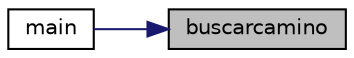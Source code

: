 digraph "buscarcamino"
{
 // LATEX_PDF_SIZE
  edge [fontname="Helvetica",fontsize="10",labelfontname="Helvetica",labelfontsize="10"];
  node [fontname="Helvetica",fontsize="10",shape=record];
  rankdir="RL";
  Node1 [label="buscarcamino",height=0.2,width=0.4,color="black", fillcolor="grey75", style="filled", fontcolor="black",tooltip="funcion para hacer la busqueda del camino de un grafo"];
  Node1 -> Node2 [dir="back",color="midnightblue",fontsize="10",style="solid",fontname="Helvetica"];
  Node2 [label="main",height=0.2,width=0.4,color="black", fillcolor="white", style="filled",URL="$grafomain_8c.html#ae66f6b31b5ad750f1fe042a706a4e3d4",tooltip="funcion principal"];
}
